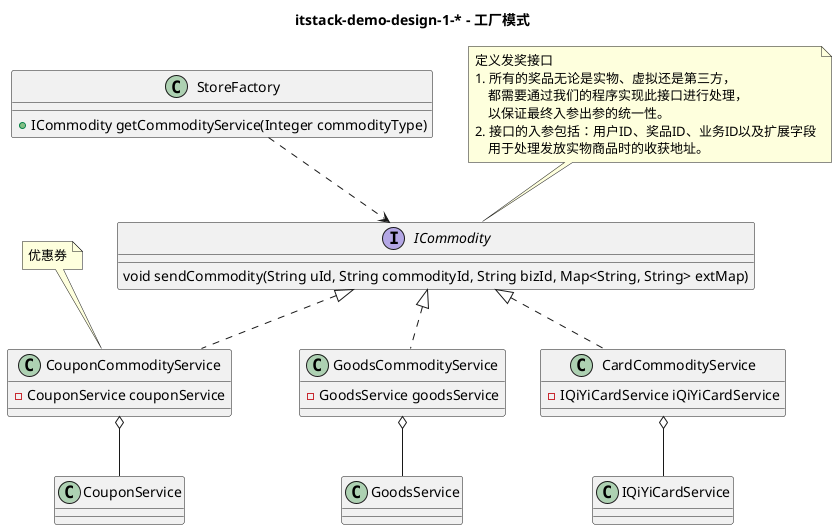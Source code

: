 @startuml

title itstack-demo-design-1-* - 工厂模式

ICommodity <|.. CouponCommodityService
ICommodity <|.. GoodsCommodityService
ICommodity <|.. CardCommodityService
CouponCommodityService o-- CouponService
GoodsCommodityService o-- GoodsService
CardCommodityService o-- IQiYiCardService

StoreFactory  ..> ICommodity

note top of ICommodity
  定义发奖接口
  1. 所有的奖品⽆论是实物、虚拟还是第三⽅，
      都需要通过我们的程序实现此接⼝进⾏处理，
      以保证最终⼊参出参的统⼀性。
  2. 接⼝的⼊参包括：⽤户ID、奖品ID、业务ID以及扩展字段
      ⽤于处理发放实物商品时的收获地址。
end note

note top of CouponCommodityService : 优惠券

Interface ICommodity {
    void sendCommodity(String uId, String commodityId, String bizId, Map<String, String> extMap)
}

Class CouponCommodityService {
    - CouponService couponService
}

class GoodsCommodityService {
    - GoodsService goodsService
}

class CardCommodityService {
    - IQiYiCardService iQiYiCardService
}

class StoreFactory {
    + ICommodity getCommodityService(Integer commodityType)
}

@enduml